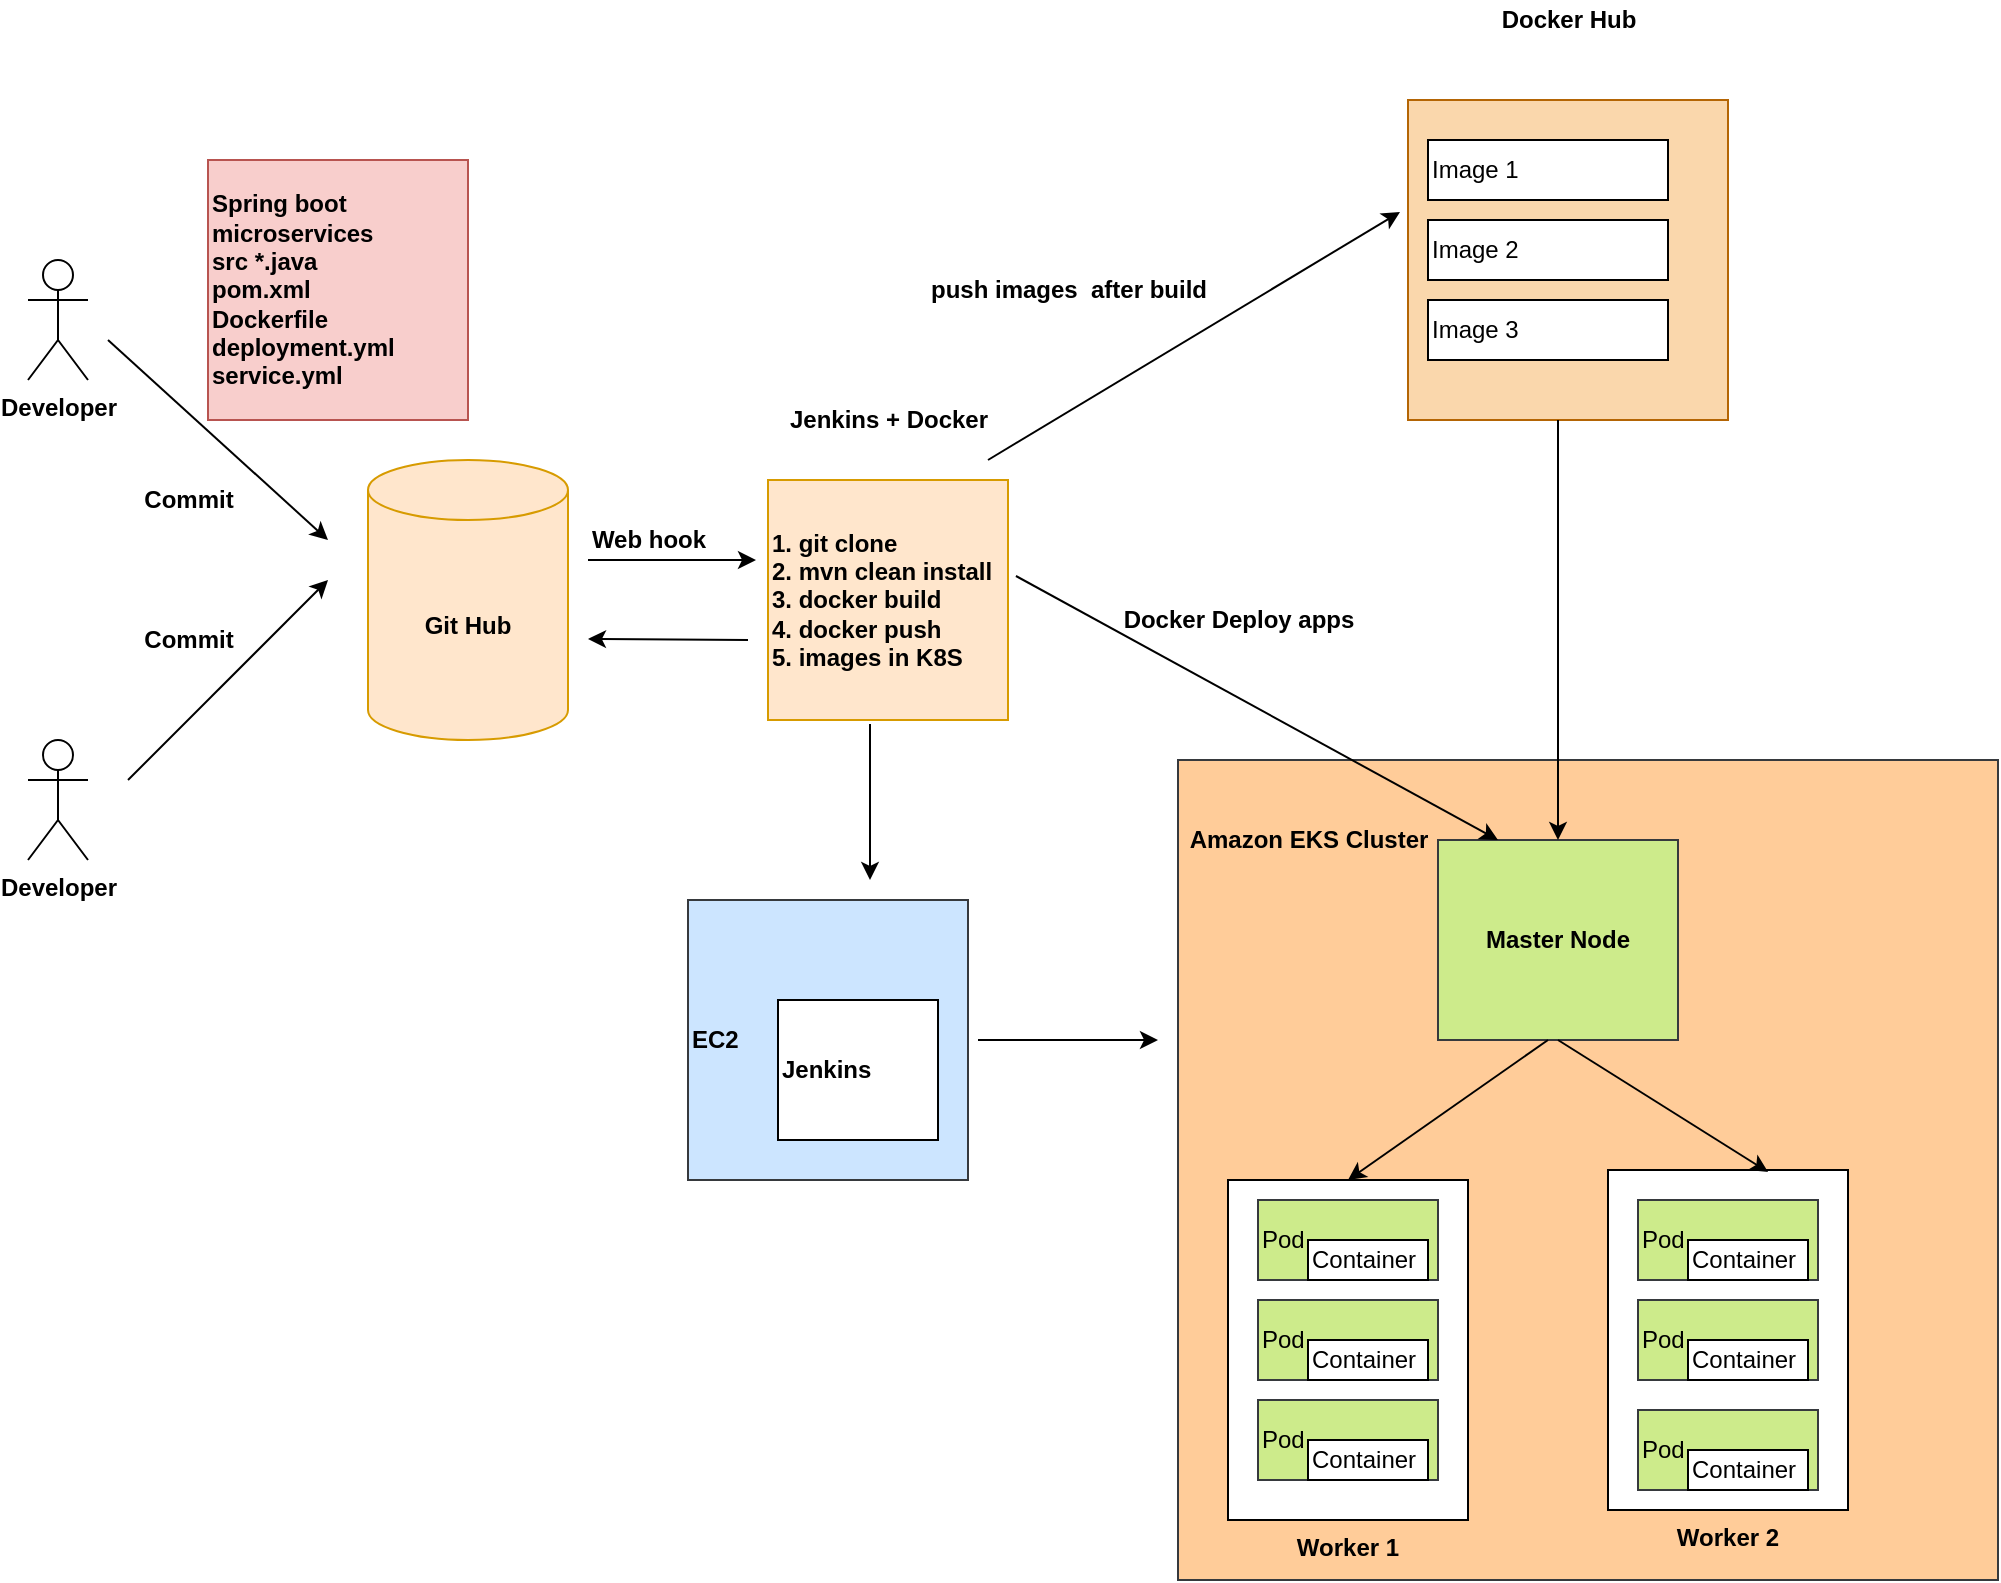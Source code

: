 <mxfile version="15.6.2" type="github">
  <diagram id="H9nXhSYkg9zC9ilVVeqd" name="Page-1">
    <mxGraphModel dx="868" dy="1619" grid="1" gridSize="10" guides="1" tooltips="1" connect="1" arrows="1" fold="1" page="1" pageScale="1" pageWidth="827" pageHeight="1169" math="0" shadow="0">
      <root>
        <mxCell id="0" />
        <mxCell id="1" parent="0" />
        <mxCell id="ZjkBnnlKOOUAqyv0hb9u-2" value="&lt;b&gt;Developer&lt;/b&gt;" style="shape=umlActor;verticalLabelPosition=bottom;verticalAlign=top;html=1;outlineConnect=0;" vertex="1" parent="1">
          <mxGeometry x="50" y="210" width="30" height="60" as="geometry" />
        </mxCell>
        <mxCell id="ZjkBnnlKOOUAqyv0hb9u-3" value="&lt;b&gt;Developer&lt;/b&gt;" style="shape=umlActor;verticalLabelPosition=bottom;verticalAlign=top;html=1;outlineConnect=0;" vertex="1" parent="1">
          <mxGeometry x="50" y="-30" width="30" height="60" as="geometry" />
        </mxCell>
        <mxCell id="ZjkBnnlKOOUAqyv0hb9u-7" value="" style="endArrow=classic;html=1;rounded=0;" edge="1" parent="1">
          <mxGeometry width="50" height="50" relative="1" as="geometry">
            <mxPoint x="100" y="230" as="sourcePoint" />
            <mxPoint x="200" y="130" as="targetPoint" />
          </mxGeometry>
        </mxCell>
        <mxCell id="ZjkBnnlKOOUAqyv0hb9u-8" value="" style="endArrow=classic;html=1;rounded=0;" edge="1" parent="1">
          <mxGeometry width="50" height="50" relative="1" as="geometry">
            <mxPoint x="90" y="10" as="sourcePoint" />
            <mxPoint x="200" y="110" as="targetPoint" />
          </mxGeometry>
        </mxCell>
        <mxCell id="ZjkBnnlKOOUAqyv0hb9u-10" value="&lt;b&gt;Git Hub&lt;/b&gt;" style="shape=cylinder3;whiteSpace=wrap;html=1;boundedLbl=1;backgroundOutline=1;size=15;fillColor=#ffe6cc;strokeColor=#d79b00;" vertex="1" parent="1">
          <mxGeometry x="220" y="70" width="100" height="140" as="geometry" />
        </mxCell>
        <mxCell id="ZjkBnnlKOOUAqyv0hb9u-11" value="&lt;b&gt;Spring boot microservices&lt;br&gt;src *.java&lt;br&gt;pom.xml&lt;br&gt;Dockerfile&lt;br&gt;deployment.yml&lt;br&gt;service.yml&lt;/b&gt;" style="whiteSpace=wrap;html=1;aspect=fixed;fillColor=#f8cecc;strokeColor=#b85450;align=left;" vertex="1" parent="1">
          <mxGeometry x="140" y="-80" width="130" height="130" as="geometry" />
        </mxCell>
        <mxCell id="ZjkBnnlKOOUAqyv0hb9u-12" value="&lt;b&gt;Commit&lt;/b&gt;" style="text;html=1;align=center;verticalAlign=middle;resizable=0;points=[];autosize=1;strokeColor=none;fillColor=none;" vertex="1" parent="1">
          <mxGeometry x="100" y="80" width="60" height="20" as="geometry" />
        </mxCell>
        <mxCell id="ZjkBnnlKOOUAqyv0hb9u-13" value="&lt;b&gt;Commit&lt;/b&gt;" style="text;html=1;align=center;verticalAlign=middle;resizable=0;points=[];autosize=1;strokeColor=none;fillColor=none;" vertex="1" parent="1">
          <mxGeometry x="100" y="150" width="60" height="20" as="geometry" />
        </mxCell>
        <mxCell id="ZjkBnnlKOOUAqyv0hb9u-14" value="&lt;b&gt;1. git clone&lt;br&gt;2. mvn clean install&lt;br&gt;3. docker build&lt;br&gt;4. docker push&lt;br&gt;5. images in K8S&lt;/b&gt;" style="whiteSpace=wrap;html=1;aspect=fixed;fillColor=#ffe6cc;strokeColor=#d79b00;align=left;" vertex="1" parent="1">
          <mxGeometry x="420" y="80" width="120" height="120" as="geometry" />
        </mxCell>
        <mxCell id="ZjkBnnlKOOUAqyv0hb9u-15" value="" style="endArrow=classic;html=1;rounded=0;" edge="1" parent="1">
          <mxGeometry width="50" height="50" relative="1" as="geometry">
            <mxPoint x="330" y="120" as="sourcePoint" />
            <mxPoint x="414" y="120" as="targetPoint" />
          </mxGeometry>
        </mxCell>
        <mxCell id="ZjkBnnlKOOUAqyv0hb9u-16" value="" style="endArrow=classic;html=1;rounded=0;" edge="1" parent="1">
          <mxGeometry width="50" height="50" relative="1" as="geometry">
            <mxPoint x="410" y="160" as="sourcePoint" />
            <mxPoint x="330" y="159.5" as="targetPoint" />
          </mxGeometry>
        </mxCell>
        <mxCell id="ZjkBnnlKOOUAqyv0hb9u-17" value="&lt;b&gt;Jenkins + Docker&lt;/b&gt;" style="text;html=1;align=center;verticalAlign=middle;resizable=0;points=[];autosize=1;strokeColor=none;fillColor=none;" vertex="1" parent="1">
          <mxGeometry x="425" y="40" width="110" height="20" as="geometry" />
        </mxCell>
        <mxCell id="ZjkBnnlKOOUAqyv0hb9u-19" value="" style="whiteSpace=wrap;html=1;aspect=fixed;align=left;fillColor=#fad7ac;strokeColor=#b46504;" vertex="1" parent="1">
          <mxGeometry x="740" y="-110" width="160" height="160" as="geometry" />
        </mxCell>
        <mxCell id="ZjkBnnlKOOUAqyv0hb9u-21" value="" style="endArrow=classic;html=1;rounded=0;entryX=-0.025;entryY=0.35;entryDx=0;entryDy=0;entryPerimeter=0;" edge="1" parent="1" target="ZjkBnnlKOOUAqyv0hb9u-19">
          <mxGeometry width="50" height="50" relative="1" as="geometry">
            <mxPoint x="530" y="70" as="sourcePoint" />
            <mxPoint x="440" y="150" as="targetPoint" />
          </mxGeometry>
        </mxCell>
        <mxCell id="ZjkBnnlKOOUAqyv0hb9u-22" value="push images&amp;nbsp; after build" style="text;html=1;align=center;verticalAlign=middle;resizable=0;points=[];autosize=1;strokeColor=none;fillColor=none;fontStyle=1" vertex="1" parent="1">
          <mxGeometry x="495" y="-25" width="150" height="20" as="geometry" />
        </mxCell>
        <mxCell id="ZjkBnnlKOOUAqyv0hb9u-25" value="&lt;span style=&quot;color: rgba(0 , 0 , 0 , 0) ; font-family: monospace ; font-size: 0px&quot;&gt;Ekc&lt;/span&gt;" style="whiteSpace=wrap;html=1;aspect=fixed;align=center;fillColor=#ffcc99;strokeColor=#36393d;labelPosition=center;verticalLabelPosition=top;verticalAlign=bottom;" vertex="1" parent="1">
          <mxGeometry x="625" y="220" width="410" height="410" as="geometry" />
        </mxCell>
        <mxCell id="ZjkBnnlKOOUAqyv0hb9u-32" value="&lt;b&gt;Master Node&lt;/b&gt;" style="rounded=0;whiteSpace=wrap;html=1;align=center;fillColor=#cdeb8b;strokeColor=#36393d;" vertex="1" parent="1">
          <mxGeometry x="755" y="260" width="120" height="100" as="geometry" />
        </mxCell>
        <mxCell id="ZjkBnnlKOOUAqyv0hb9u-33" value="&lt;b&gt;Worker 1&lt;/b&gt;" style="rounded=0;whiteSpace=wrap;html=1;align=center;labelPosition=center;verticalLabelPosition=bottom;verticalAlign=top;" vertex="1" parent="1">
          <mxGeometry x="650" y="430" width="120" height="170" as="geometry" />
        </mxCell>
        <mxCell id="ZjkBnnlKOOUAqyv0hb9u-37" value="" style="edgeStyle=orthogonalEdgeStyle;rounded=0;orthogonalLoop=1;jettySize=auto;html=1;" edge="1" parent="1">
          <mxGeometry relative="1" as="geometry">
            <mxPoint x="710" y="480" as="sourcePoint" />
            <mxPoint x="710" y="480" as="targetPoint" />
          </mxGeometry>
        </mxCell>
        <mxCell id="ZjkBnnlKOOUAqyv0hb9u-41" value="&lt;div&gt;&lt;span&gt;Pod&lt;/span&gt;&lt;/div&gt;" style="rounded=0;whiteSpace=wrap;html=1;align=left;labelPosition=center;verticalLabelPosition=middle;verticalAlign=middle;fillColor=#cdeb8b;strokeColor=#36393d;" vertex="1" parent="1">
          <mxGeometry x="665" y="490" width="90" height="40" as="geometry" />
        </mxCell>
        <mxCell id="ZjkBnnlKOOUAqyv0hb9u-42" value="&lt;div&gt;&lt;span&gt;Pod&lt;/span&gt;&lt;/div&gt;" style="rounded=0;whiteSpace=wrap;html=1;align=left;labelPosition=center;verticalLabelPosition=middle;verticalAlign=middle;fillColor=#cdeb8b;strokeColor=#36393d;" vertex="1" parent="1">
          <mxGeometry x="665" y="540" width="90" height="40" as="geometry" />
        </mxCell>
        <mxCell id="ZjkBnnlKOOUAqyv0hb9u-44" value="&lt;div&gt;&lt;span&gt;Pod&lt;/span&gt;&lt;/div&gt;" style="rounded=0;whiteSpace=wrap;html=1;align=left;labelPosition=center;verticalLabelPosition=middle;verticalAlign=middle;fillColor=#cdeb8b;strokeColor=#36393d;" vertex="1" parent="1">
          <mxGeometry x="665" y="440" width="90" height="40" as="geometry" />
        </mxCell>
        <mxCell id="ZjkBnnlKOOUAqyv0hb9u-45" value="Container" style="rounded=0;whiteSpace=wrap;html=1;align=left;" vertex="1" parent="1">
          <mxGeometry x="690" y="460" width="60" height="20" as="geometry" />
        </mxCell>
        <mxCell id="ZjkBnnlKOOUAqyv0hb9u-46" value="Container" style="rounded=0;whiteSpace=wrap;html=1;align=left;" vertex="1" parent="1">
          <mxGeometry x="690" y="510" width="60" height="20" as="geometry" />
        </mxCell>
        <mxCell id="ZjkBnnlKOOUAqyv0hb9u-47" value="Container" style="rounded=0;whiteSpace=wrap;html=1;align=left;" vertex="1" parent="1">
          <mxGeometry x="690" y="560" width="60" height="20" as="geometry" />
        </mxCell>
        <mxCell id="ZjkBnnlKOOUAqyv0hb9u-50" value="&lt;b&gt;Worker 2&lt;/b&gt;" style="rounded=0;whiteSpace=wrap;html=1;align=center;labelPosition=center;verticalLabelPosition=bottom;verticalAlign=top;" vertex="1" parent="1">
          <mxGeometry x="840" y="425" width="120" height="170" as="geometry" />
        </mxCell>
        <mxCell id="ZjkBnnlKOOUAqyv0hb9u-51" value="&lt;div&gt;&lt;span&gt;Pod&lt;/span&gt;&lt;/div&gt;" style="rounded=0;whiteSpace=wrap;html=1;align=left;labelPosition=center;verticalLabelPosition=middle;verticalAlign=middle;fillColor=#cdeb8b;strokeColor=#36393d;" vertex="1" parent="1">
          <mxGeometry x="855" y="440" width="90" height="40" as="geometry" />
        </mxCell>
        <mxCell id="ZjkBnnlKOOUAqyv0hb9u-52" value="&lt;div&gt;&lt;span&gt;Pod&lt;/span&gt;&lt;/div&gt;" style="rounded=0;whiteSpace=wrap;html=1;align=left;labelPosition=center;verticalLabelPosition=middle;verticalAlign=middle;fillColor=#cdeb8b;strokeColor=#36393d;" vertex="1" parent="1">
          <mxGeometry x="855" y="490" width="90" height="40" as="geometry" />
        </mxCell>
        <mxCell id="ZjkBnnlKOOUAqyv0hb9u-53" value="&lt;div&gt;&lt;span&gt;Pod&lt;/span&gt;&lt;/div&gt;" style="rounded=0;whiteSpace=wrap;html=1;align=left;labelPosition=center;verticalLabelPosition=middle;verticalAlign=middle;fillColor=#cdeb8b;strokeColor=#36393d;" vertex="1" parent="1">
          <mxGeometry x="855" y="545" width="90" height="40" as="geometry" />
        </mxCell>
        <mxCell id="ZjkBnnlKOOUAqyv0hb9u-54" value="Container" style="rounded=0;whiteSpace=wrap;html=1;align=left;" vertex="1" parent="1">
          <mxGeometry x="880" y="460" width="60" height="20" as="geometry" />
        </mxCell>
        <mxCell id="ZjkBnnlKOOUAqyv0hb9u-55" value="Container" style="rounded=0;whiteSpace=wrap;html=1;align=left;" vertex="1" parent="1">
          <mxGeometry x="880" y="510" width="60" height="20" as="geometry" />
        </mxCell>
        <mxCell id="ZjkBnnlKOOUAqyv0hb9u-56" value="Container" style="rounded=0;whiteSpace=wrap;html=1;align=left;" vertex="1" parent="1">
          <mxGeometry x="880" y="565" width="60" height="20" as="geometry" />
        </mxCell>
        <mxCell id="ZjkBnnlKOOUAqyv0hb9u-66" value="" style="endArrow=classic;html=1;rounded=0;entryX=0.5;entryY=0;entryDx=0;entryDy=0;" edge="1" parent="1" target="ZjkBnnlKOOUAqyv0hb9u-33">
          <mxGeometry width="50" height="50" relative="1" as="geometry">
            <mxPoint x="810" y="360" as="sourcePoint" />
            <mxPoint x="730" y="310" as="targetPoint" />
            <Array as="points">
              <mxPoint x="810" y="360" />
            </Array>
          </mxGeometry>
        </mxCell>
        <mxCell id="ZjkBnnlKOOUAqyv0hb9u-70" value="" style="endArrow=classic;html=1;rounded=0;entryX=0.667;entryY=0.006;entryDx=0;entryDy=0;entryPerimeter=0;exitX=0.5;exitY=1;exitDx=0;exitDy=0;" edge="1" parent="1" source="ZjkBnnlKOOUAqyv0hb9u-32" target="ZjkBnnlKOOUAqyv0hb9u-50">
          <mxGeometry width="50" height="50" relative="1" as="geometry">
            <mxPoint x="850" y="360" as="sourcePoint" />
            <mxPoint x="750" y="430" as="targetPoint" />
            <Array as="points" />
          </mxGeometry>
        </mxCell>
        <mxCell id="ZjkBnnlKOOUAqyv0hb9u-72" value="Image 1" style="rounded=0;whiteSpace=wrap;html=1;align=left;" vertex="1" parent="1">
          <mxGeometry x="750" y="-90" width="120" height="30" as="geometry" />
        </mxCell>
        <mxCell id="ZjkBnnlKOOUAqyv0hb9u-73" value="Image 2" style="rounded=0;whiteSpace=wrap;html=1;align=left;" vertex="1" parent="1">
          <mxGeometry x="750" y="-50" width="120" height="30" as="geometry" />
        </mxCell>
        <mxCell id="ZjkBnnlKOOUAqyv0hb9u-74" value="Image 3" style="rounded=0;whiteSpace=wrap;html=1;align=left;" vertex="1" parent="1">
          <mxGeometry x="750" y="-10" width="120" height="30" as="geometry" />
        </mxCell>
        <mxCell id="ZjkBnnlKOOUAqyv0hb9u-75" value="&lt;b&gt;Docker Hub&lt;/b&gt;" style="text;html=1;align=center;verticalAlign=middle;resizable=0;points=[];autosize=1;strokeColor=none;fillColor=none;" vertex="1" parent="1">
          <mxGeometry x="780" y="-160" width="80" height="20" as="geometry" />
        </mxCell>
        <mxCell id="ZjkBnnlKOOUAqyv0hb9u-76" value="&lt;b&gt;Amazon EKS Cluster&lt;/b&gt;" style="text;html=1;align=center;verticalAlign=middle;resizable=0;points=[];autosize=1;strokeColor=none;fillColor=none;" vertex="1" parent="1">
          <mxGeometry x="625" y="250" width="130" height="20" as="geometry" />
        </mxCell>
        <mxCell id="ZjkBnnlKOOUAqyv0hb9u-77" value="" style="endArrow=classic;html=1;rounded=0;" edge="1" parent="1" target="ZjkBnnlKOOUAqyv0hb9u-32">
          <mxGeometry width="50" height="50" relative="1" as="geometry">
            <mxPoint x="815" y="50" as="sourcePoint" />
            <mxPoint x="1013" y="-64" as="targetPoint" />
            <Array as="points">
              <mxPoint x="815" y="50" />
            </Array>
          </mxGeometry>
        </mxCell>
        <mxCell id="ZjkBnnlKOOUAqyv0hb9u-79" value="" style="endArrow=classic;html=1;rounded=0;exitX=1.033;exitY=0.4;exitDx=0;exitDy=0;exitPerimeter=0;entryX=0.25;entryY=0;entryDx=0;entryDy=0;" edge="1" parent="1" source="ZjkBnnlKOOUAqyv0hb9u-14" target="ZjkBnnlKOOUAqyv0hb9u-32">
          <mxGeometry width="50" height="50" relative="1" as="geometry">
            <mxPoint x="530" y="360" as="sourcePoint" />
            <mxPoint x="620" y="270" as="targetPoint" />
          </mxGeometry>
        </mxCell>
        <mxCell id="ZjkBnnlKOOUAqyv0hb9u-80" value="&lt;b&gt;Docker Deploy apps&lt;/b&gt;" style="text;html=1;align=center;verticalAlign=middle;resizable=0;points=[];autosize=1;strokeColor=none;fillColor=none;" vertex="1" parent="1">
          <mxGeometry x="590" y="140" width="130" height="20" as="geometry" />
        </mxCell>
        <mxCell id="ZjkBnnlKOOUAqyv0hb9u-81" value="&lt;b&gt;Web hook&lt;/b&gt;" style="text;html=1;align=center;verticalAlign=middle;resizable=0;points=[];autosize=1;strokeColor=none;fillColor=none;" vertex="1" parent="1">
          <mxGeometry x="325" y="100" width="70" height="20" as="geometry" />
        </mxCell>
        <mxCell id="ZjkBnnlKOOUAqyv0hb9u-82" value="&lt;b&gt;EC2&lt;/b&gt;" style="whiteSpace=wrap;html=1;aspect=fixed;align=left;fillColor=#cce5ff;strokeColor=#36393d;" vertex="1" parent="1">
          <mxGeometry x="380" y="290" width="140" height="140" as="geometry" />
        </mxCell>
        <mxCell id="ZjkBnnlKOOUAqyv0hb9u-83" value="&lt;b&gt;Jenkins&lt;/b&gt;" style="rounded=0;whiteSpace=wrap;html=1;align=left;" vertex="1" parent="1">
          <mxGeometry x="425" y="340" width="80" height="70" as="geometry" />
        </mxCell>
        <mxCell id="ZjkBnnlKOOUAqyv0hb9u-84" value="" style="endArrow=classic;html=1;rounded=0;" edge="1" parent="1">
          <mxGeometry width="50" height="50" relative="1" as="geometry">
            <mxPoint x="525" y="360" as="sourcePoint" />
            <mxPoint x="615" y="360" as="targetPoint" />
          </mxGeometry>
        </mxCell>
        <mxCell id="ZjkBnnlKOOUAqyv0hb9u-86" value="" style="endArrow=classic;html=1;rounded=0;exitX=0.425;exitY=1.017;exitDx=0;exitDy=0;exitPerimeter=0;" edge="1" parent="1" source="ZjkBnnlKOOUAqyv0hb9u-14">
          <mxGeometry width="50" height="50" relative="1" as="geometry">
            <mxPoint x="650" y="360" as="sourcePoint" />
            <mxPoint x="471" y="280" as="targetPoint" />
            <Array as="points">
              <mxPoint x="471" y="270" />
            </Array>
          </mxGeometry>
        </mxCell>
      </root>
    </mxGraphModel>
  </diagram>
</mxfile>
